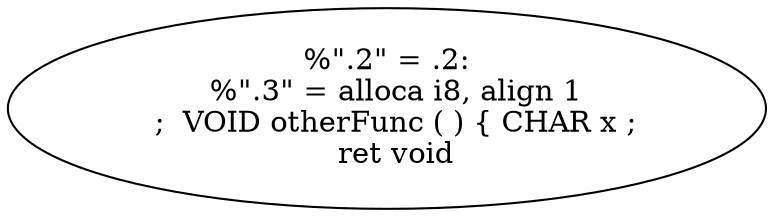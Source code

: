 digraph AST {
  "131770529054576" [label="%\".2\" = .2:
  %\".3\" = alloca i8, align 1
  ;  VOID otherFunc ( ) { CHAR x ;
  ret void"];
}
